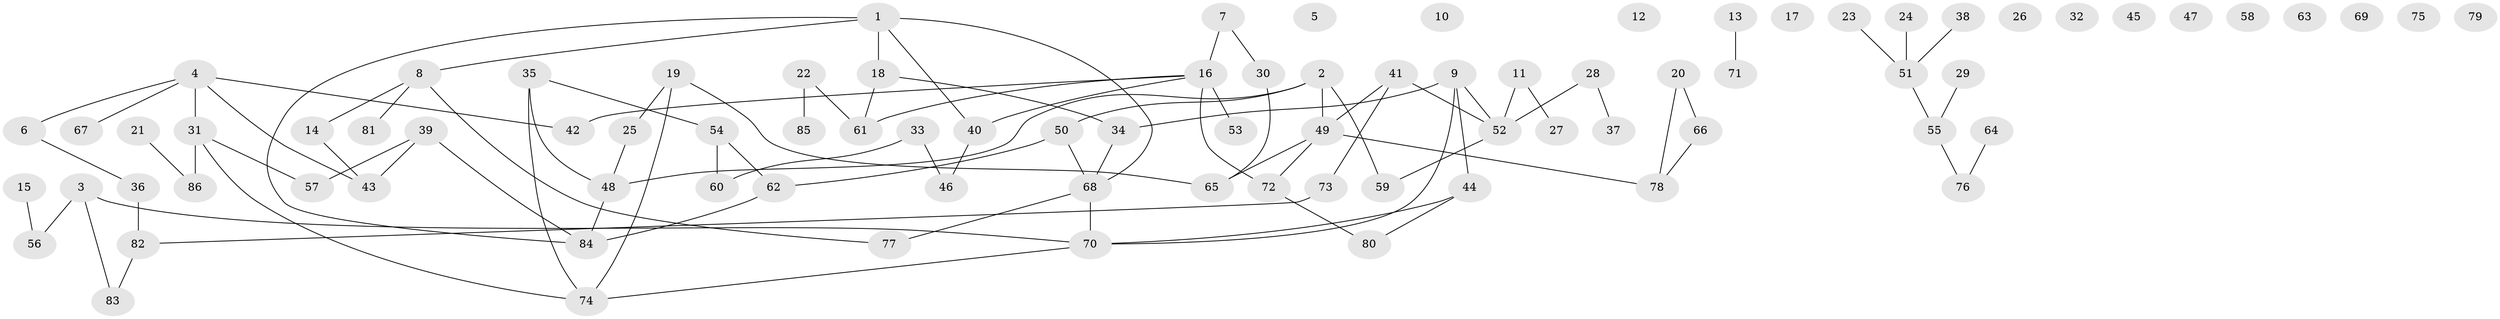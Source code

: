 // coarse degree distribution, {0: 0.6, 1: 0.2, 2: 0.08, 3: 0.04, 6: 0.04, 4: 0.04}
// Generated by graph-tools (version 1.1) at 2025/43/03/04/25 21:43:37]
// undirected, 86 vertices, 94 edges
graph export_dot {
graph [start="1"]
  node [color=gray90,style=filled];
  1;
  2;
  3;
  4;
  5;
  6;
  7;
  8;
  9;
  10;
  11;
  12;
  13;
  14;
  15;
  16;
  17;
  18;
  19;
  20;
  21;
  22;
  23;
  24;
  25;
  26;
  27;
  28;
  29;
  30;
  31;
  32;
  33;
  34;
  35;
  36;
  37;
  38;
  39;
  40;
  41;
  42;
  43;
  44;
  45;
  46;
  47;
  48;
  49;
  50;
  51;
  52;
  53;
  54;
  55;
  56;
  57;
  58;
  59;
  60;
  61;
  62;
  63;
  64;
  65;
  66;
  67;
  68;
  69;
  70;
  71;
  72;
  73;
  74;
  75;
  76;
  77;
  78;
  79;
  80;
  81;
  82;
  83;
  84;
  85;
  86;
  1 -- 8;
  1 -- 18;
  1 -- 40;
  1 -- 68;
  1 -- 84;
  2 -- 48;
  2 -- 49;
  2 -- 50;
  2 -- 59;
  3 -- 56;
  3 -- 70;
  3 -- 83;
  4 -- 6;
  4 -- 31;
  4 -- 42;
  4 -- 43;
  4 -- 67;
  6 -- 36;
  7 -- 16;
  7 -- 30;
  8 -- 14;
  8 -- 77;
  8 -- 81;
  9 -- 34;
  9 -- 44;
  9 -- 52;
  9 -- 70;
  11 -- 27;
  11 -- 52;
  13 -- 71;
  14 -- 43;
  15 -- 56;
  16 -- 40;
  16 -- 42;
  16 -- 53;
  16 -- 61;
  16 -- 72;
  18 -- 34;
  18 -- 61;
  19 -- 25;
  19 -- 65;
  19 -- 74;
  20 -- 66;
  20 -- 78;
  21 -- 86;
  22 -- 61;
  22 -- 85;
  23 -- 51;
  24 -- 51;
  25 -- 48;
  28 -- 37;
  28 -- 52;
  29 -- 55;
  30 -- 65;
  31 -- 57;
  31 -- 74;
  31 -- 86;
  33 -- 46;
  33 -- 60;
  34 -- 68;
  35 -- 48;
  35 -- 54;
  35 -- 74;
  36 -- 82;
  38 -- 51;
  39 -- 43;
  39 -- 57;
  39 -- 84;
  40 -- 46;
  41 -- 49;
  41 -- 52;
  41 -- 73;
  44 -- 70;
  44 -- 80;
  48 -- 84;
  49 -- 65;
  49 -- 72;
  49 -- 78;
  50 -- 62;
  50 -- 68;
  51 -- 55;
  52 -- 59;
  54 -- 60;
  54 -- 62;
  55 -- 76;
  62 -- 84;
  64 -- 76;
  66 -- 78;
  68 -- 70;
  68 -- 77;
  70 -- 74;
  72 -- 80;
  73 -- 82;
  82 -- 83;
}
